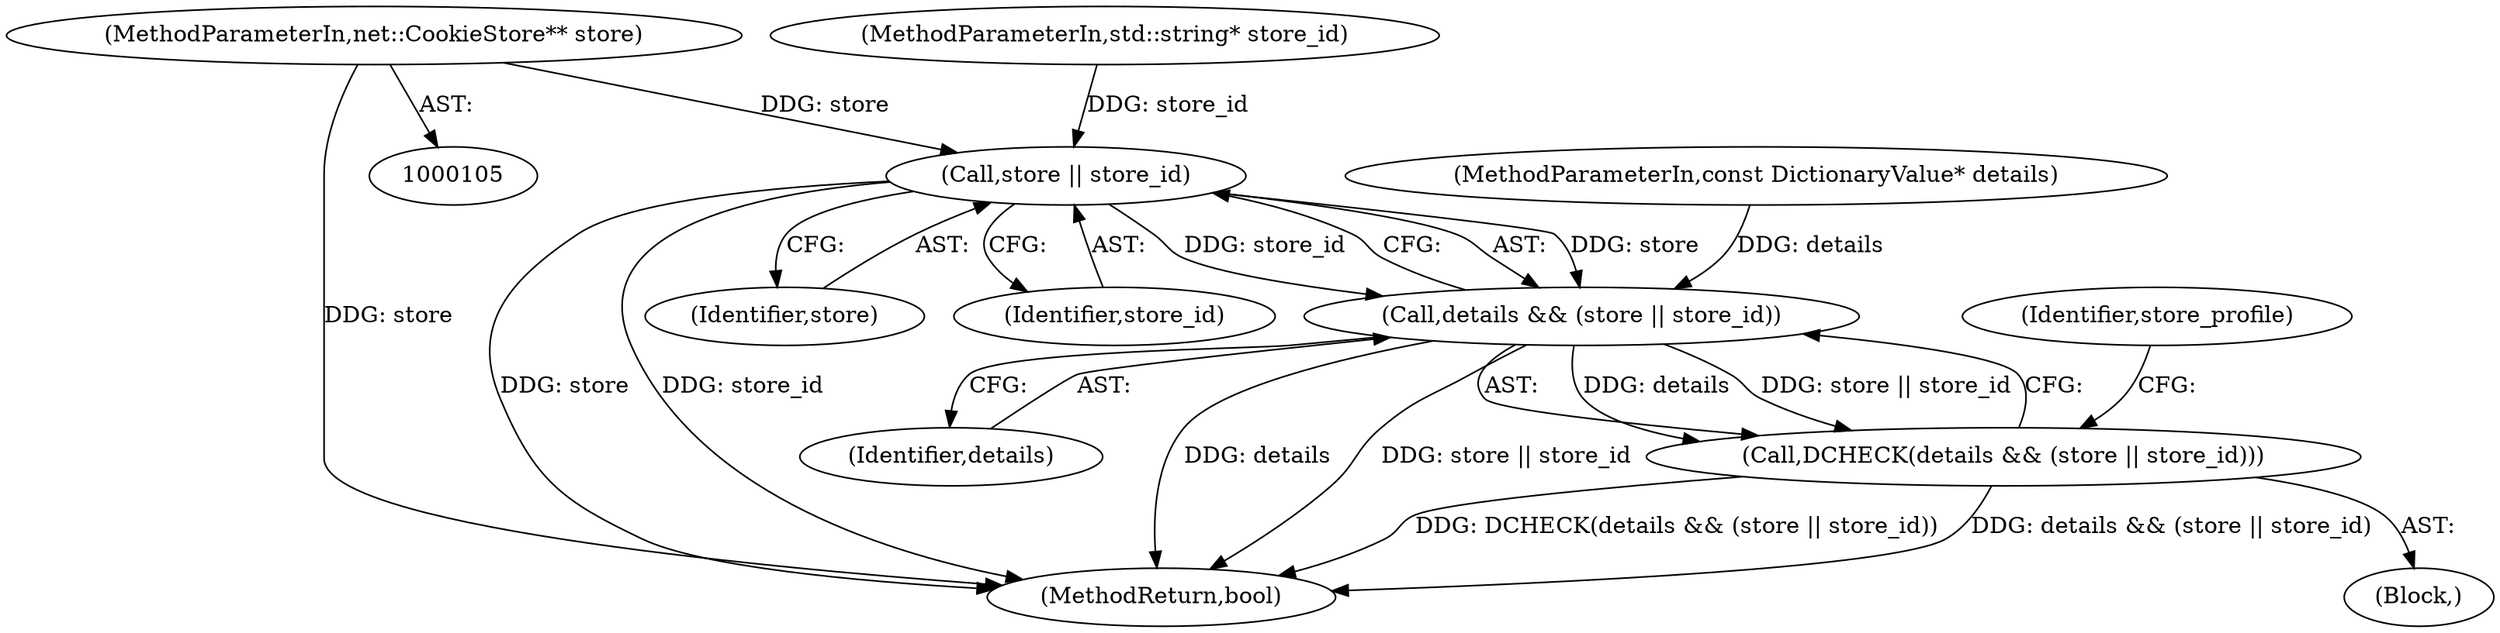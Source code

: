 digraph "0_Chrome_b7e899141194fa27d55a990e38ae8bdcc5183a90@pointer" {
"1000107" [label="(MethodParameterIn,net::CookieStore** store)"];
"1000113" [label="(Call,store || store_id)"];
"1000111" [label="(Call,details && (store || store_id))"];
"1000110" [label="(Call,DCHECK(details && (store || store_id)))"];
"1000109" [label="(Block,)"];
"1000106" [label="(MethodParameterIn,const DictionaryValue* details)"];
"1000118" [label="(Identifier,store_profile)"];
"1000110" [label="(Call,DCHECK(details && (store || store_id)))"];
"1000112" [label="(Identifier,details)"];
"1000111" [label="(Call,details && (store || store_id))"];
"1000113" [label="(Call,store || store_id)"];
"1000182" [label="(MethodReturn,bool)"];
"1000108" [label="(MethodParameterIn,std::string* store_id)"];
"1000114" [label="(Identifier,store)"];
"1000107" [label="(MethodParameterIn,net::CookieStore** store)"];
"1000115" [label="(Identifier,store_id)"];
"1000107" -> "1000105"  [label="AST: "];
"1000107" -> "1000182"  [label="DDG: store"];
"1000107" -> "1000113"  [label="DDG: store"];
"1000113" -> "1000111"  [label="AST: "];
"1000113" -> "1000114"  [label="CFG: "];
"1000113" -> "1000115"  [label="CFG: "];
"1000114" -> "1000113"  [label="AST: "];
"1000115" -> "1000113"  [label="AST: "];
"1000111" -> "1000113"  [label="CFG: "];
"1000113" -> "1000182"  [label="DDG: store"];
"1000113" -> "1000182"  [label="DDG: store_id"];
"1000113" -> "1000111"  [label="DDG: store"];
"1000113" -> "1000111"  [label="DDG: store_id"];
"1000108" -> "1000113"  [label="DDG: store_id"];
"1000111" -> "1000110"  [label="AST: "];
"1000111" -> "1000112"  [label="CFG: "];
"1000112" -> "1000111"  [label="AST: "];
"1000110" -> "1000111"  [label="CFG: "];
"1000111" -> "1000182"  [label="DDG: details"];
"1000111" -> "1000182"  [label="DDG: store || store_id"];
"1000111" -> "1000110"  [label="DDG: details"];
"1000111" -> "1000110"  [label="DDG: store || store_id"];
"1000106" -> "1000111"  [label="DDG: details"];
"1000110" -> "1000109"  [label="AST: "];
"1000118" -> "1000110"  [label="CFG: "];
"1000110" -> "1000182"  [label="DDG: details && (store || store_id)"];
"1000110" -> "1000182"  [label="DDG: DCHECK(details && (store || store_id))"];
}
